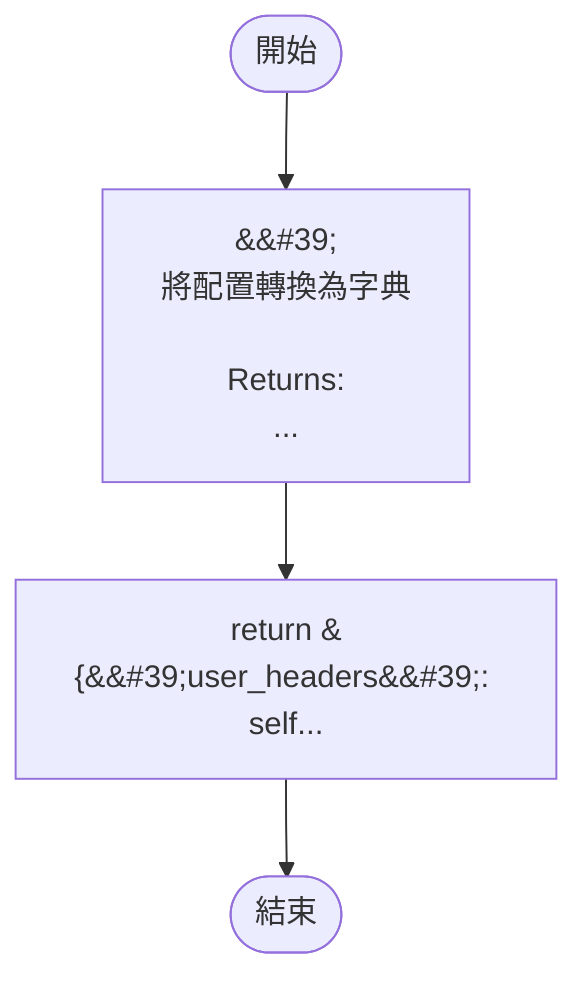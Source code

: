 flowchart TB
    n1([開始])
    n2([結束])
    n3[&amp;&#35;39;\n        將配置轉換為字典\n\n        Returns:\n    ...]
    n4[return &#123;&amp;&#35;39;user_headers&amp;&#35;39;: self...]
    n1 --> n3
    n3 --> n4
    n4 --> n2